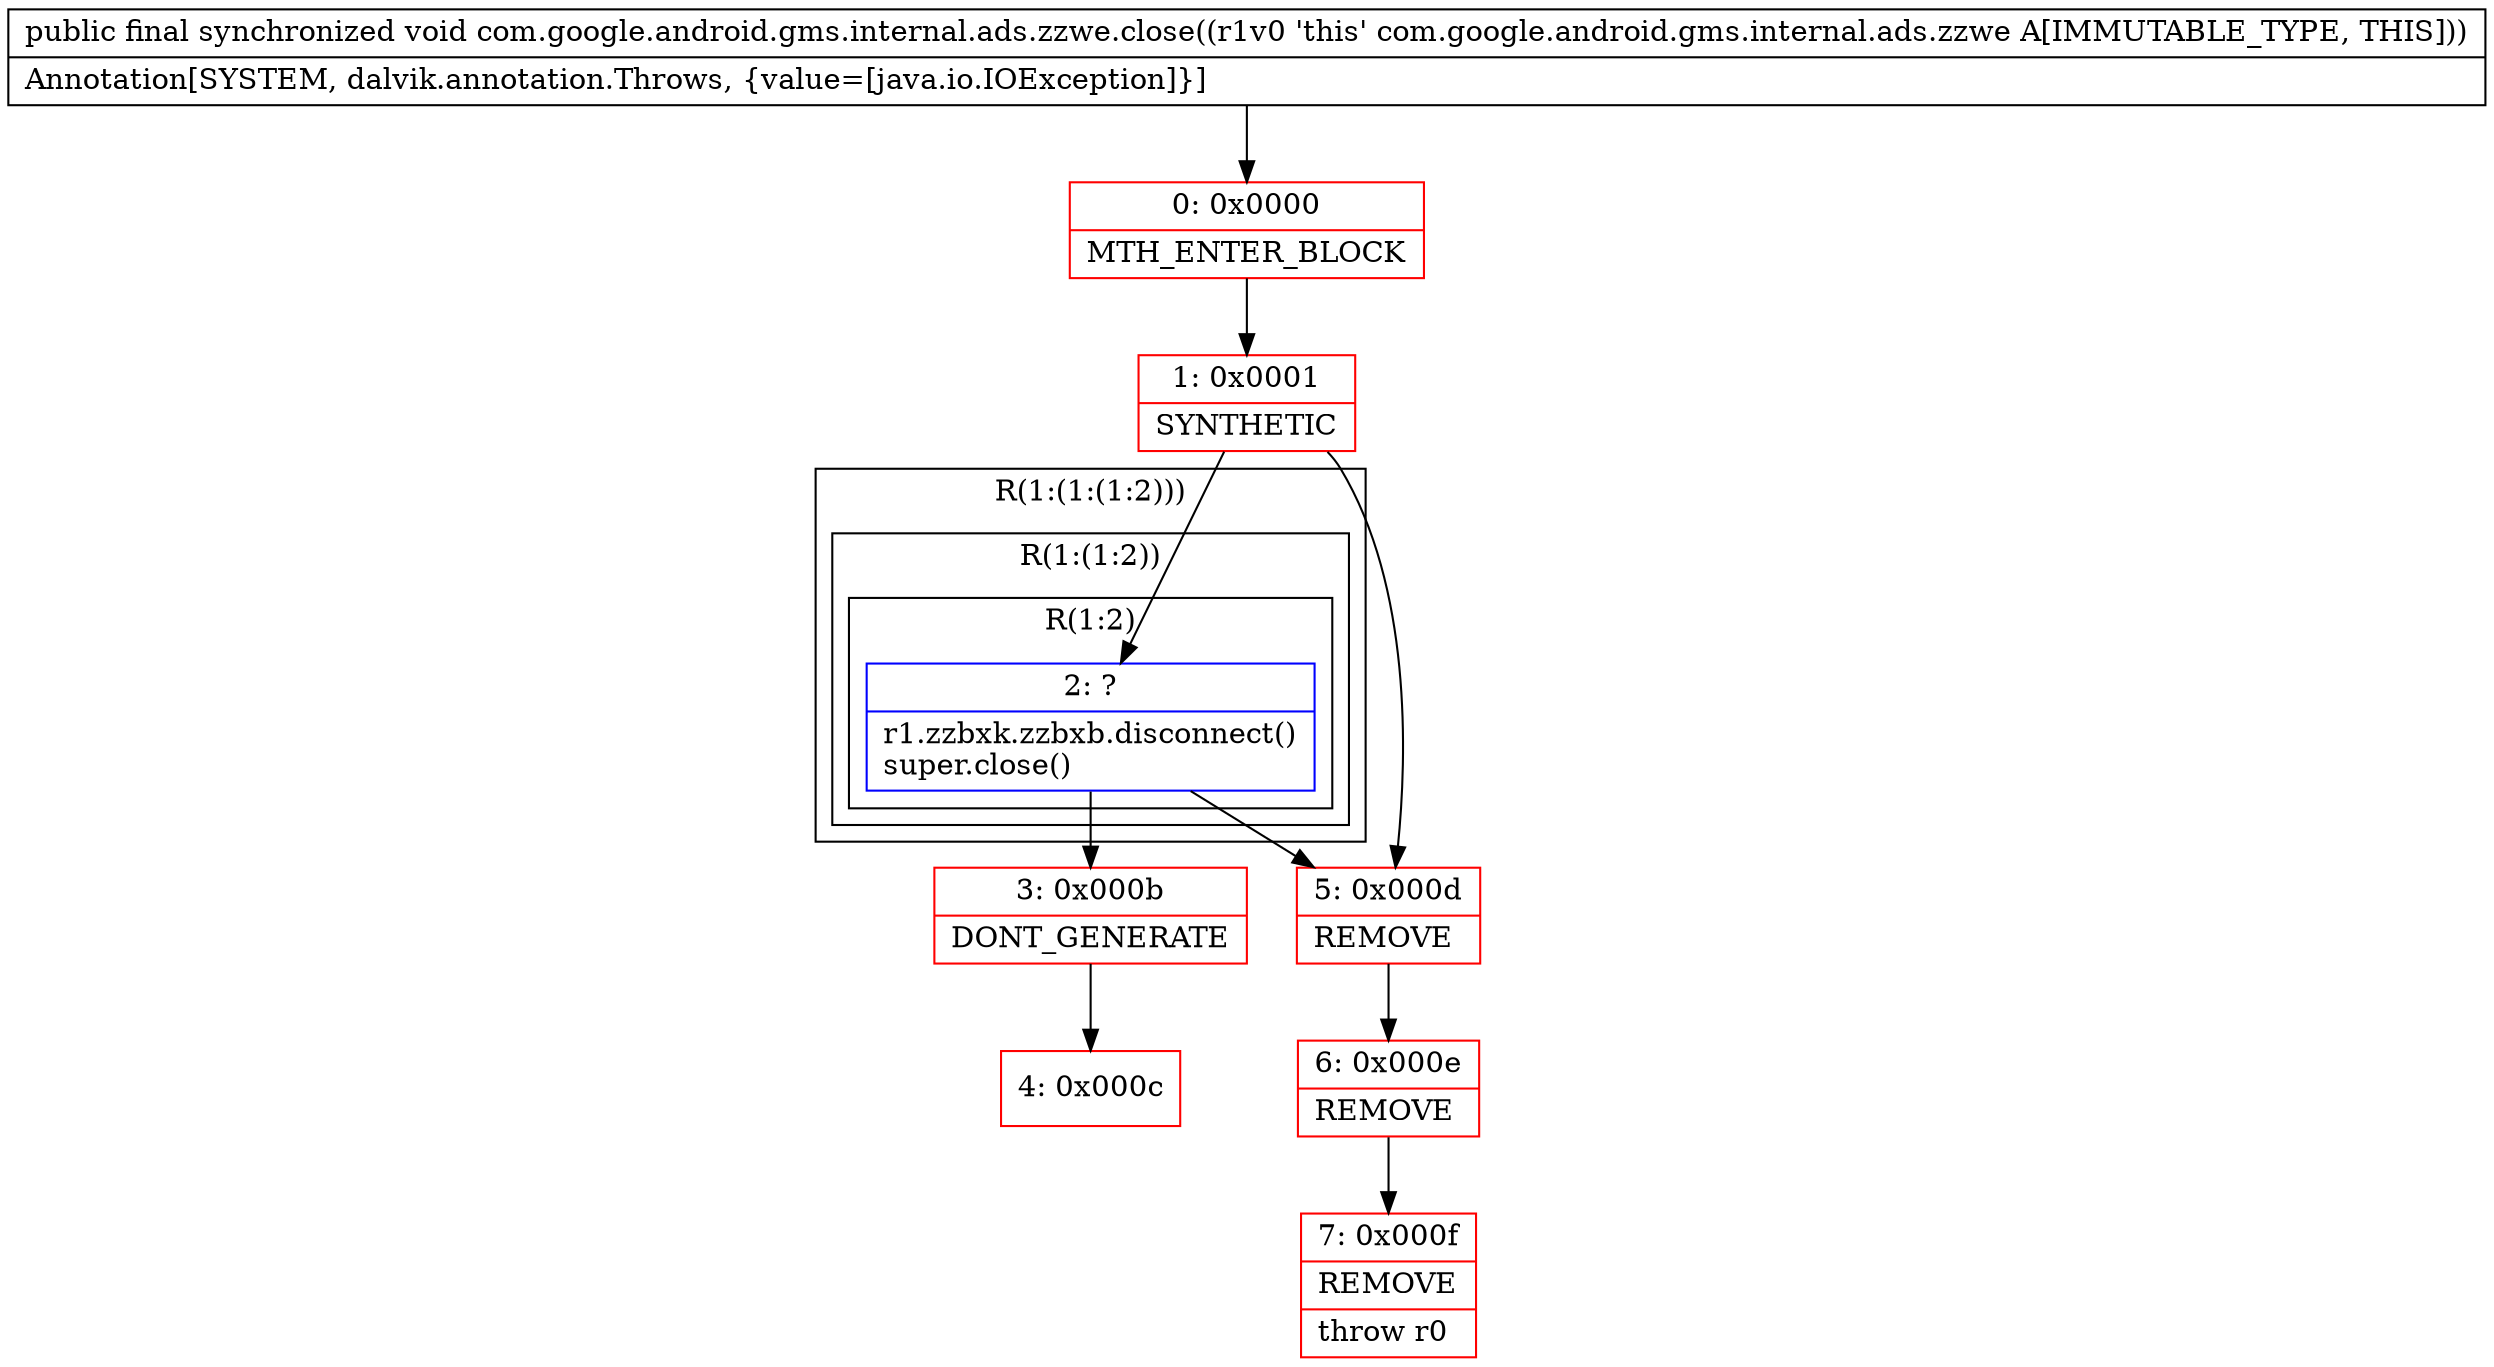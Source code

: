 digraph "CFG forcom.google.android.gms.internal.ads.zzwe.close()V" {
subgraph cluster_Region_1901497204 {
label = "R(1:(1:(1:2)))";
node [shape=record,color=blue];
subgraph cluster_Region_2140743575 {
label = "R(1:(1:2))";
node [shape=record,color=blue];
subgraph cluster_Region_1986852996 {
label = "R(1:2)";
node [shape=record,color=blue];
Node_2 [shape=record,label="{2\:\ ?|r1.zzbxk.zzbxb.disconnect()\lsuper.close()\l}"];
}
}
}
Node_0 [shape=record,color=red,label="{0\:\ 0x0000|MTH_ENTER_BLOCK\l}"];
Node_1 [shape=record,color=red,label="{1\:\ 0x0001|SYNTHETIC\l}"];
Node_3 [shape=record,color=red,label="{3\:\ 0x000b|DONT_GENERATE\l}"];
Node_4 [shape=record,color=red,label="{4\:\ 0x000c}"];
Node_5 [shape=record,color=red,label="{5\:\ 0x000d|REMOVE\l}"];
Node_6 [shape=record,color=red,label="{6\:\ 0x000e|REMOVE\l}"];
Node_7 [shape=record,color=red,label="{7\:\ 0x000f|REMOVE\l|throw r0\l}"];
MethodNode[shape=record,label="{public final synchronized void com.google.android.gms.internal.ads.zzwe.close((r1v0 'this' com.google.android.gms.internal.ads.zzwe A[IMMUTABLE_TYPE, THIS]))  | Annotation[SYSTEM, dalvik.annotation.Throws, \{value=[java.io.IOException]\}]\l}"];
MethodNode -> Node_0;
Node_2 -> Node_3;
Node_2 -> Node_5;
Node_0 -> Node_1;
Node_1 -> Node_2;
Node_1 -> Node_5;
Node_3 -> Node_4;
Node_5 -> Node_6;
Node_6 -> Node_7;
}

